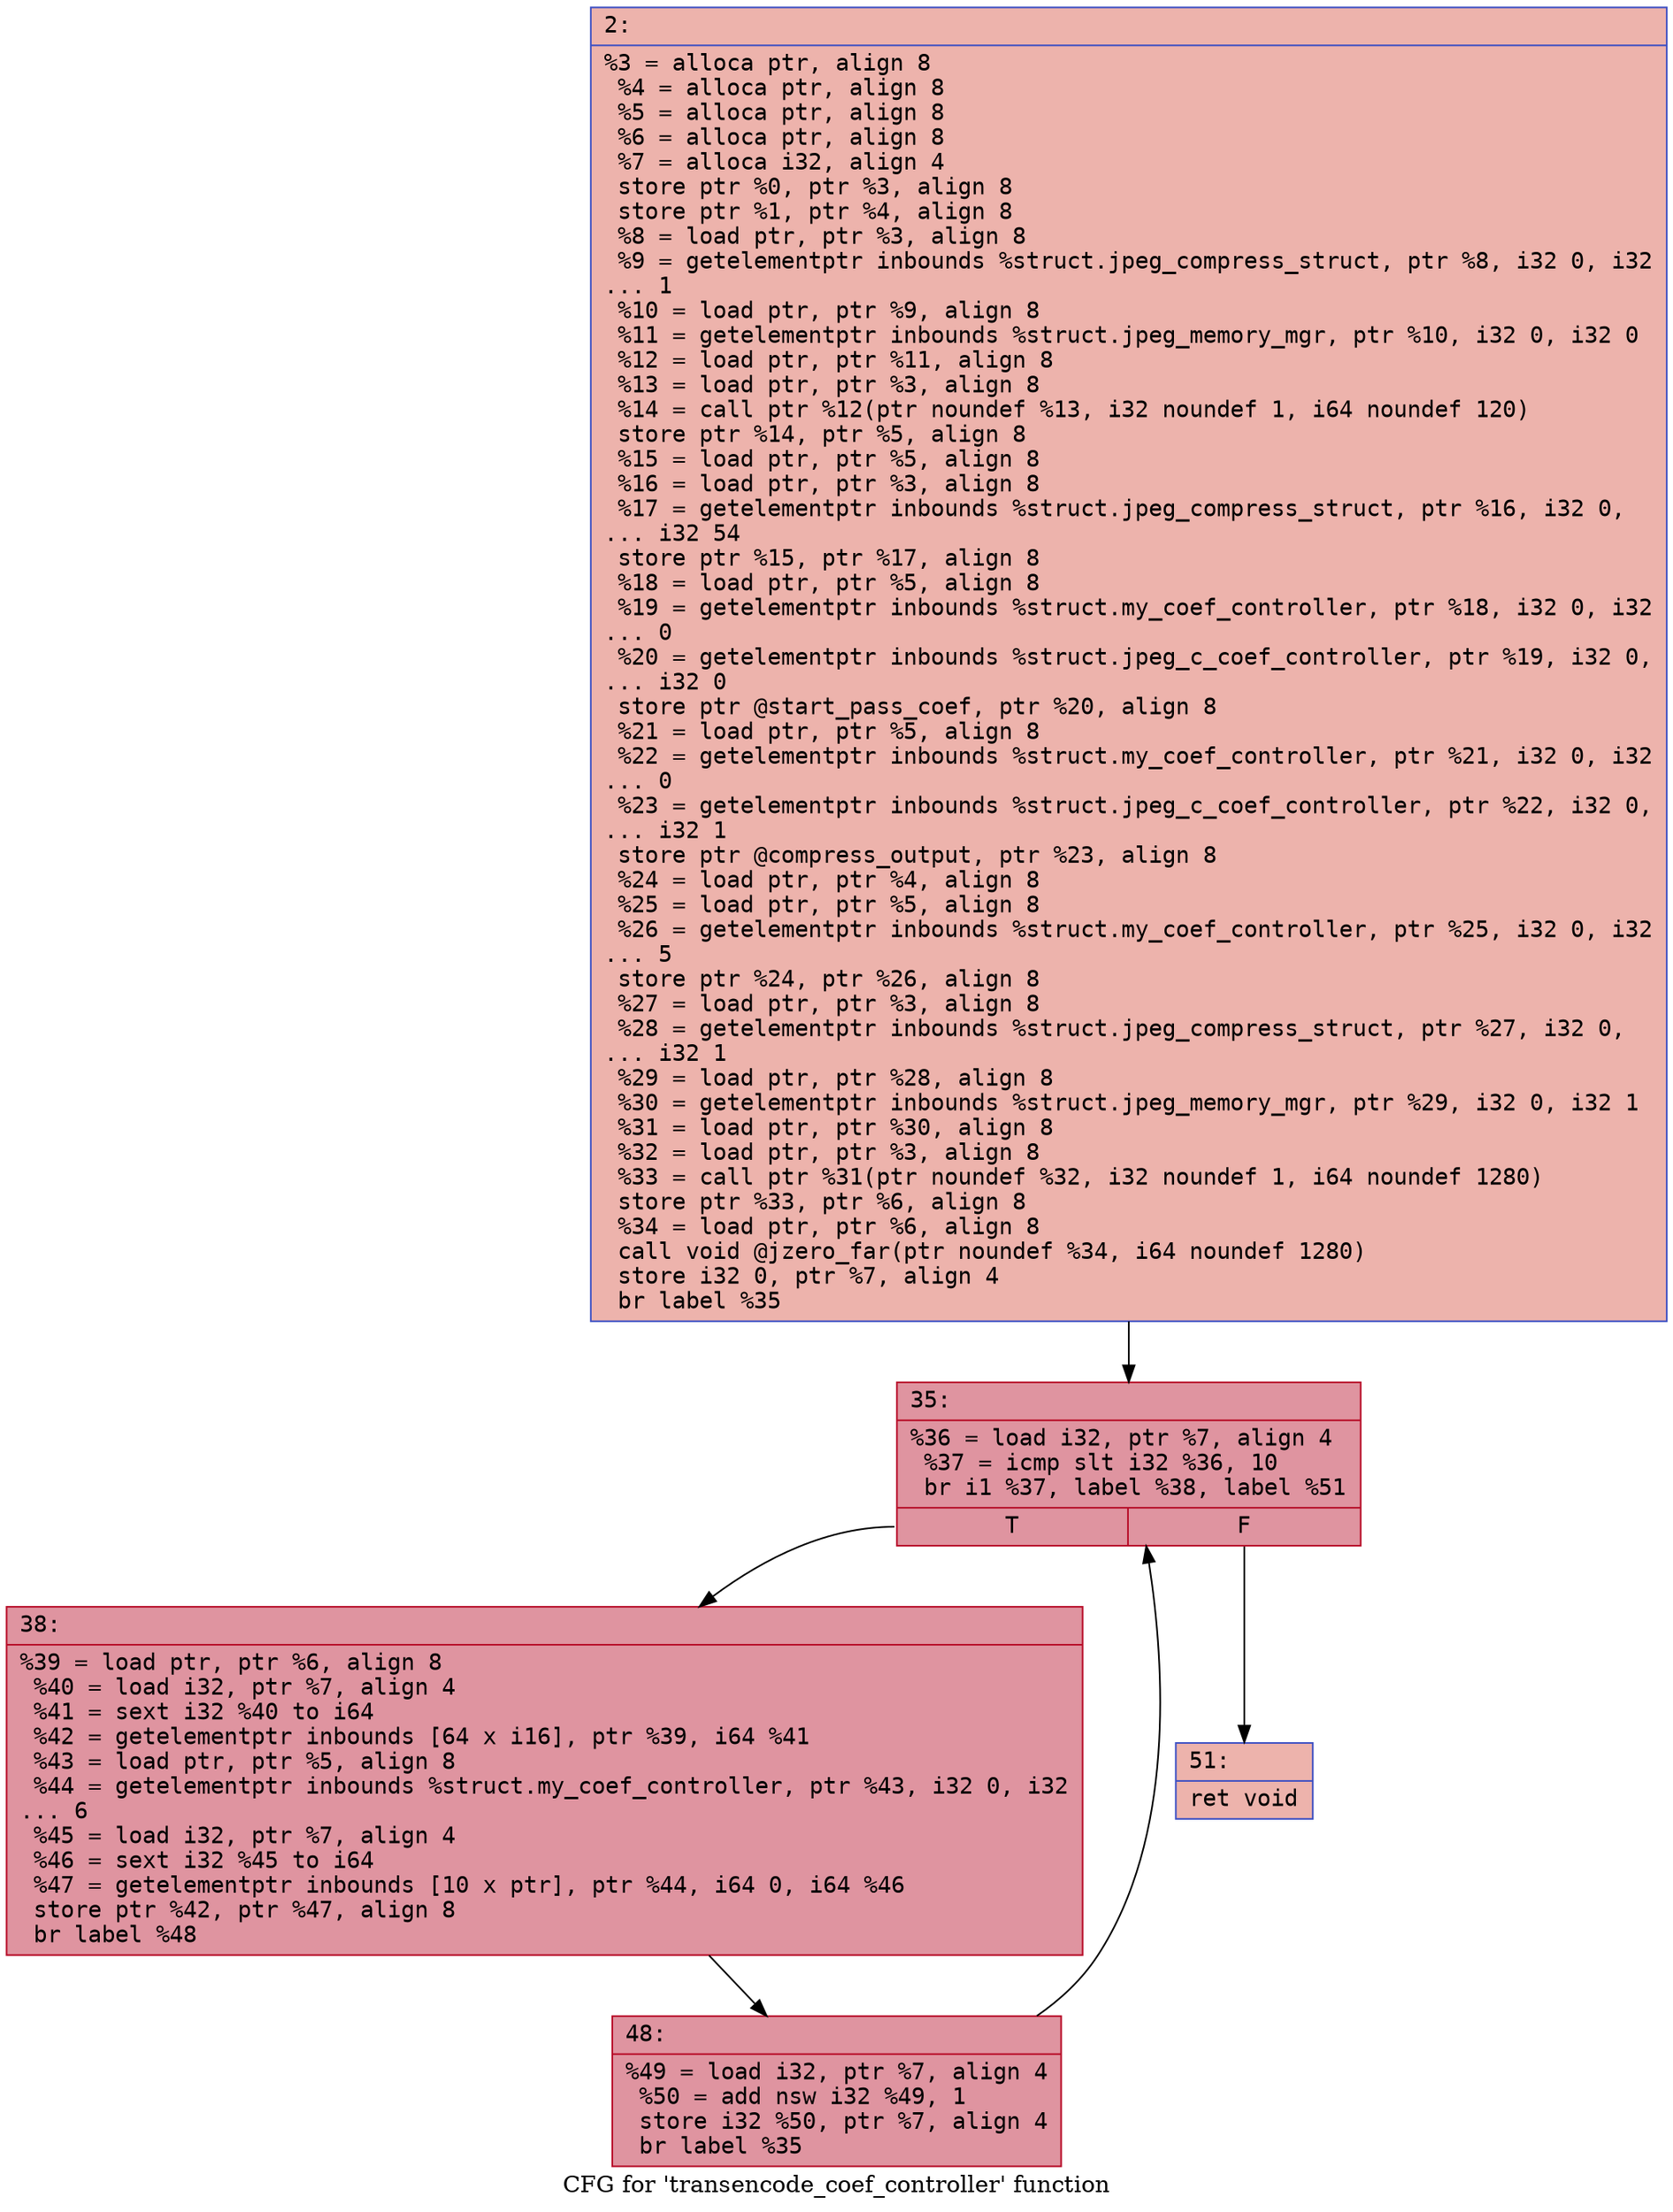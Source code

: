 digraph "CFG for 'transencode_coef_controller' function" {
	label="CFG for 'transencode_coef_controller' function";

	Node0x600001c42f30 [shape=record,color="#3d50c3ff", style=filled, fillcolor="#d6524470" fontname="Courier",label="{2:\l|  %3 = alloca ptr, align 8\l  %4 = alloca ptr, align 8\l  %5 = alloca ptr, align 8\l  %6 = alloca ptr, align 8\l  %7 = alloca i32, align 4\l  store ptr %0, ptr %3, align 8\l  store ptr %1, ptr %4, align 8\l  %8 = load ptr, ptr %3, align 8\l  %9 = getelementptr inbounds %struct.jpeg_compress_struct, ptr %8, i32 0, i32\l... 1\l  %10 = load ptr, ptr %9, align 8\l  %11 = getelementptr inbounds %struct.jpeg_memory_mgr, ptr %10, i32 0, i32 0\l  %12 = load ptr, ptr %11, align 8\l  %13 = load ptr, ptr %3, align 8\l  %14 = call ptr %12(ptr noundef %13, i32 noundef 1, i64 noundef 120)\l  store ptr %14, ptr %5, align 8\l  %15 = load ptr, ptr %5, align 8\l  %16 = load ptr, ptr %3, align 8\l  %17 = getelementptr inbounds %struct.jpeg_compress_struct, ptr %16, i32 0,\l... i32 54\l  store ptr %15, ptr %17, align 8\l  %18 = load ptr, ptr %5, align 8\l  %19 = getelementptr inbounds %struct.my_coef_controller, ptr %18, i32 0, i32\l... 0\l  %20 = getelementptr inbounds %struct.jpeg_c_coef_controller, ptr %19, i32 0,\l... i32 0\l  store ptr @start_pass_coef, ptr %20, align 8\l  %21 = load ptr, ptr %5, align 8\l  %22 = getelementptr inbounds %struct.my_coef_controller, ptr %21, i32 0, i32\l... 0\l  %23 = getelementptr inbounds %struct.jpeg_c_coef_controller, ptr %22, i32 0,\l... i32 1\l  store ptr @compress_output, ptr %23, align 8\l  %24 = load ptr, ptr %4, align 8\l  %25 = load ptr, ptr %5, align 8\l  %26 = getelementptr inbounds %struct.my_coef_controller, ptr %25, i32 0, i32\l... 5\l  store ptr %24, ptr %26, align 8\l  %27 = load ptr, ptr %3, align 8\l  %28 = getelementptr inbounds %struct.jpeg_compress_struct, ptr %27, i32 0,\l... i32 1\l  %29 = load ptr, ptr %28, align 8\l  %30 = getelementptr inbounds %struct.jpeg_memory_mgr, ptr %29, i32 0, i32 1\l  %31 = load ptr, ptr %30, align 8\l  %32 = load ptr, ptr %3, align 8\l  %33 = call ptr %31(ptr noundef %32, i32 noundef 1, i64 noundef 1280)\l  store ptr %33, ptr %6, align 8\l  %34 = load ptr, ptr %6, align 8\l  call void @jzero_far(ptr noundef %34, i64 noundef 1280)\l  store i32 0, ptr %7, align 4\l  br label %35\l}"];
	Node0x600001c42f30 -> Node0x600001c42f80[tooltip="2 -> 35\nProbability 100.00%" ];
	Node0x600001c42f80 [shape=record,color="#b70d28ff", style=filled, fillcolor="#b70d2870" fontname="Courier",label="{35:\l|  %36 = load i32, ptr %7, align 4\l  %37 = icmp slt i32 %36, 10\l  br i1 %37, label %38, label %51\l|{<s0>T|<s1>F}}"];
	Node0x600001c42f80:s0 -> Node0x600001c42fd0[tooltip="35 -> 38\nProbability 96.88%" ];
	Node0x600001c42f80:s1 -> Node0x600001c43070[tooltip="35 -> 51\nProbability 3.12%" ];
	Node0x600001c42fd0 [shape=record,color="#b70d28ff", style=filled, fillcolor="#b70d2870" fontname="Courier",label="{38:\l|  %39 = load ptr, ptr %6, align 8\l  %40 = load i32, ptr %7, align 4\l  %41 = sext i32 %40 to i64\l  %42 = getelementptr inbounds [64 x i16], ptr %39, i64 %41\l  %43 = load ptr, ptr %5, align 8\l  %44 = getelementptr inbounds %struct.my_coef_controller, ptr %43, i32 0, i32\l... 6\l  %45 = load i32, ptr %7, align 4\l  %46 = sext i32 %45 to i64\l  %47 = getelementptr inbounds [10 x ptr], ptr %44, i64 0, i64 %46\l  store ptr %42, ptr %47, align 8\l  br label %48\l}"];
	Node0x600001c42fd0 -> Node0x600001c43020[tooltip="38 -> 48\nProbability 100.00%" ];
	Node0x600001c43020 [shape=record,color="#b70d28ff", style=filled, fillcolor="#b70d2870" fontname="Courier",label="{48:\l|  %49 = load i32, ptr %7, align 4\l  %50 = add nsw i32 %49, 1\l  store i32 %50, ptr %7, align 4\l  br label %35\l}"];
	Node0x600001c43020 -> Node0x600001c42f80[tooltip="48 -> 35\nProbability 100.00%" ];
	Node0x600001c43070 [shape=record,color="#3d50c3ff", style=filled, fillcolor="#d6524470" fontname="Courier",label="{51:\l|  ret void\l}"];
}
